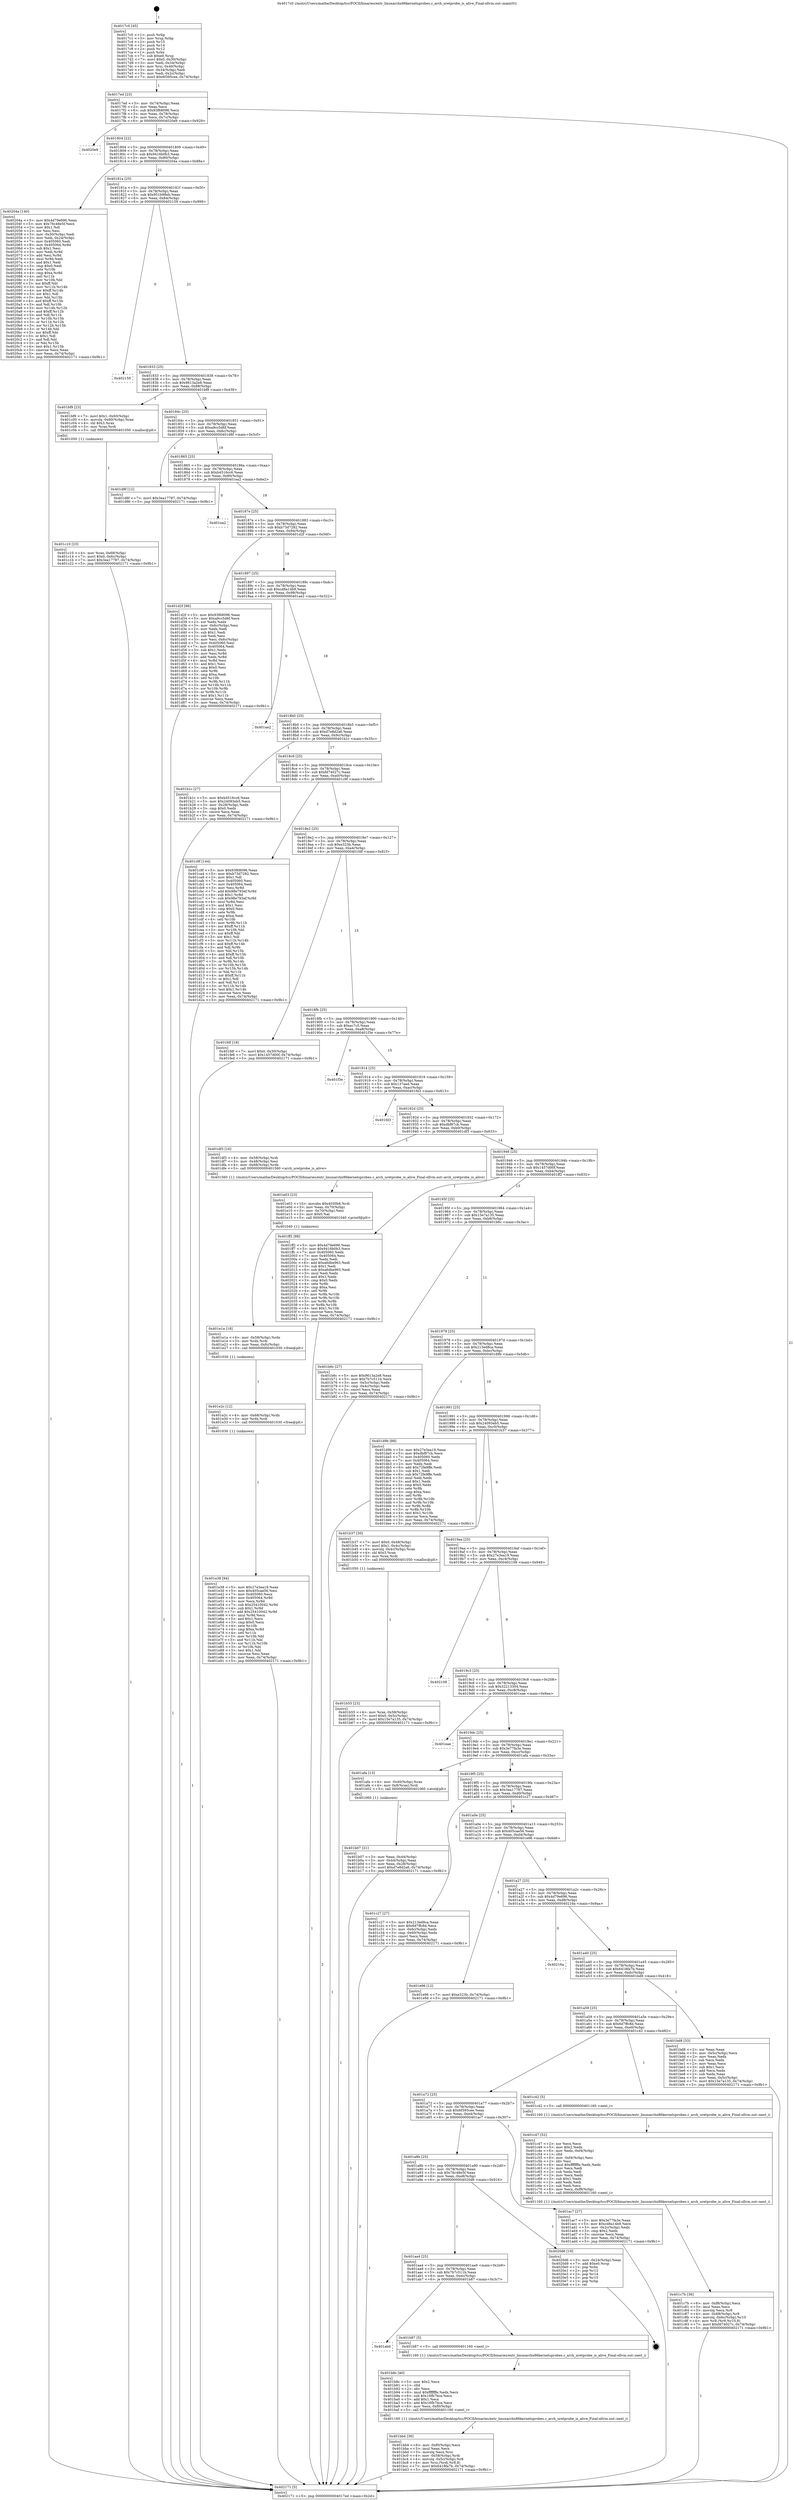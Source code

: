 digraph "0x4017c0" {
  label = "0x4017c0 (/mnt/c/Users/mathe/Desktop/tcc/POCII/binaries/extr_linuxarchx86kerneluprobes.c_arch_uretprobe_is_alive_Final-ollvm.out::main(0))"
  labelloc = "t"
  node[shape=record]

  Entry [label="",width=0.3,height=0.3,shape=circle,fillcolor=black,style=filled]
  "0x4017ed" [label="{
     0x4017ed [23]\l
     | [instrs]\l
     &nbsp;&nbsp;0x4017ed \<+3\>: mov -0x74(%rbp),%eax\l
     &nbsp;&nbsp;0x4017f0 \<+2\>: mov %eax,%ecx\l
     &nbsp;&nbsp;0x4017f2 \<+6\>: sub $0x93f68096,%ecx\l
     &nbsp;&nbsp;0x4017f8 \<+3\>: mov %eax,-0x78(%rbp)\l
     &nbsp;&nbsp;0x4017fb \<+3\>: mov %ecx,-0x7c(%rbp)\l
     &nbsp;&nbsp;0x4017fe \<+6\>: je 00000000004020e9 \<main+0x929\>\l
  }"]
  "0x4020e9" [label="{
     0x4020e9\l
  }", style=dashed]
  "0x401804" [label="{
     0x401804 [22]\l
     | [instrs]\l
     &nbsp;&nbsp;0x401804 \<+5\>: jmp 0000000000401809 \<main+0x49\>\l
     &nbsp;&nbsp;0x401809 \<+3\>: mov -0x78(%rbp),%eax\l
     &nbsp;&nbsp;0x40180c \<+5\>: sub $0x9416b0b3,%eax\l
     &nbsp;&nbsp;0x401811 \<+3\>: mov %eax,-0x80(%rbp)\l
     &nbsp;&nbsp;0x401814 \<+6\>: je 000000000040204a \<main+0x88a\>\l
  }"]
  Exit [label="",width=0.3,height=0.3,shape=circle,fillcolor=black,style=filled,peripheries=2]
  "0x40204a" [label="{
     0x40204a [140]\l
     | [instrs]\l
     &nbsp;&nbsp;0x40204a \<+5\>: mov $0x4d79e696,%eax\l
     &nbsp;&nbsp;0x40204f \<+5\>: mov $0x76c48e5f,%ecx\l
     &nbsp;&nbsp;0x402054 \<+2\>: mov $0x1,%dl\l
     &nbsp;&nbsp;0x402056 \<+2\>: xor %esi,%esi\l
     &nbsp;&nbsp;0x402058 \<+3\>: mov -0x30(%rbp),%edi\l
     &nbsp;&nbsp;0x40205b \<+3\>: mov %edi,-0x24(%rbp)\l
     &nbsp;&nbsp;0x40205e \<+7\>: mov 0x405060,%edi\l
     &nbsp;&nbsp;0x402065 \<+8\>: mov 0x405064,%r8d\l
     &nbsp;&nbsp;0x40206d \<+3\>: sub $0x1,%esi\l
     &nbsp;&nbsp;0x402070 \<+3\>: mov %edi,%r9d\l
     &nbsp;&nbsp;0x402073 \<+3\>: add %esi,%r9d\l
     &nbsp;&nbsp;0x402076 \<+4\>: imul %r9d,%edi\l
     &nbsp;&nbsp;0x40207a \<+3\>: and $0x1,%edi\l
     &nbsp;&nbsp;0x40207d \<+3\>: cmp $0x0,%edi\l
     &nbsp;&nbsp;0x402080 \<+4\>: sete %r10b\l
     &nbsp;&nbsp;0x402084 \<+4\>: cmp $0xa,%r8d\l
     &nbsp;&nbsp;0x402088 \<+4\>: setl %r11b\l
     &nbsp;&nbsp;0x40208c \<+3\>: mov %r10b,%bl\l
     &nbsp;&nbsp;0x40208f \<+3\>: xor $0xff,%bl\l
     &nbsp;&nbsp;0x402092 \<+3\>: mov %r11b,%r14b\l
     &nbsp;&nbsp;0x402095 \<+4\>: xor $0xff,%r14b\l
     &nbsp;&nbsp;0x402099 \<+3\>: xor $0x1,%dl\l
     &nbsp;&nbsp;0x40209c \<+3\>: mov %bl,%r15b\l
     &nbsp;&nbsp;0x40209f \<+4\>: and $0xff,%r15b\l
     &nbsp;&nbsp;0x4020a3 \<+3\>: and %dl,%r10b\l
     &nbsp;&nbsp;0x4020a6 \<+3\>: mov %r14b,%r12b\l
     &nbsp;&nbsp;0x4020a9 \<+4\>: and $0xff,%r12b\l
     &nbsp;&nbsp;0x4020ad \<+3\>: and %dl,%r11b\l
     &nbsp;&nbsp;0x4020b0 \<+3\>: or %r10b,%r15b\l
     &nbsp;&nbsp;0x4020b3 \<+3\>: or %r11b,%r12b\l
     &nbsp;&nbsp;0x4020b6 \<+3\>: xor %r12b,%r15b\l
     &nbsp;&nbsp;0x4020b9 \<+3\>: or %r14b,%bl\l
     &nbsp;&nbsp;0x4020bc \<+3\>: xor $0xff,%bl\l
     &nbsp;&nbsp;0x4020bf \<+3\>: or $0x1,%dl\l
     &nbsp;&nbsp;0x4020c2 \<+2\>: and %dl,%bl\l
     &nbsp;&nbsp;0x4020c4 \<+3\>: or %bl,%r15b\l
     &nbsp;&nbsp;0x4020c7 \<+4\>: test $0x1,%r15b\l
     &nbsp;&nbsp;0x4020cb \<+3\>: cmovne %ecx,%eax\l
     &nbsp;&nbsp;0x4020ce \<+3\>: mov %eax,-0x74(%rbp)\l
     &nbsp;&nbsp;0x4020d1 \<+5\>: jmp 0000000000402171 \<main+0x9b1\>\l
  }"]
  "0x40181a" [label="{
     0x40181a [25]\l
     | [instrs]\l
     &nbsp;&nbsp;0x40181a \<+5\>: jmp 000000000040181f \<main+0x5f\>\l
     &nbsp;&nbsp;0x40181f \<+3\>: mov -0x78(%rbp),%eax\l
     &nbsp;&nbsp;0x401822 \<+5\>: sub $0x951b98eb,%eax\l
     &nbsp;&nbsp;0x401827 \<+6\>: mov %eax,-0x84(%rbp)\l
     &nbsp;&nbsp;0x40182d \<+6\>: je 0000000000402159 \<main+0x999\>\l
  }"]
  "0x401e38" [label="{
     0x401e38 [94]\l
     | [instrs]\l
     &nbsp;&nbsp;0x401e38 \<+5\>: mov $0x27e3ea19,%eax\l
     &nbsp;&nbsp;0x401e3d \<+5\>: mov $0x405cae56,%esi\l
     &nbsp;&nbsp;0x401e42 \<+7\>: mov 0x405060,%ecx\l
     &nbsp;&nbsp;0x401e49 \<+8\>: mov 0x405064,%r8d\l
     &nbsp;&nbsp;0x401e51 \<+3\>: mov %ecx,%r9d\l
     &nbsp;&nbsp;0x401e54 \<+7\>: sub $0x25410042,%r9d\l
     &nbsp;&nbsp;0x401e5b \<+4\>: sub $0x1,%r9d\l
     &nbsp;&nbsp;0x401e5f \<+7\>: add $0x25410042,%r9d\l
     &nbsp;&nbsp;0x401e66 \<+4\>: imul %r9d,%ecx\l
     &nbsp;&nbsp;0x401e6a \<+3\>: and $0x1,%ecx\l
     &nbsp;&nbsp;0x401e6d \<+3\>: cmp $0x0,%ecx\l
     &nbsp;&nbsp;0x401e70 \<+4\>: sete %r10b\l
     &nbsp;&nbsp;0x401e74 \<+4\>: cmp $0xa,%r8d\l
     &nbsp;&nbsp;0x401e78 \<+4\>: setl %r11b\l
     &nbsp;&nbsp;0x401e7c \<+3\>: mov %r10b,%bl\l
     &nbsp;&nbsp;0x401e7f \<+3\>: and %r11b,%bl\l
     &nbsp;&nbsp;0x401e82 \<+3\>: xor %r11b,%r10b\l
     &nbsp;&nbsp;0x401e85 \<+3\>: or %r10b,%bl\l
     &nbsp;&nbsp;0x401e88 \<+3\>: test $0x1,%bl\l
     &nbsp;&nbsp;0x401e8b \<+3\>: cmovne %esi,%eax\l
     &nbsp;&nbsp;0x401e8e \<+3\>: mov %eax,-0x74(%rbp)\l
     &nbsp;&nbsp;0x401e91 \<+5\>: jmp 0000000000402171 \<main+0x9b1\>\l
  }"]
  "0x402159" [label="{
     0x402159\l
  }", style=dashed]
  "0x401833" [label="{
     0x401833 [25]\l
     | [instrs]\l
     &nbsp;&nbsp;0x401833 \<+5\>: jmp 0000000000401838 \<main+0x78\>\l
     &nbsp;&nbsp;0x401838 \<+3\>: mov -0x78(%rbp),%eax\l
     &nbsp;&nbsp;0x40183b \<+5\>: sub $0x9613a2e8,%eax\l
     &nbsp;&nbsp;0x401840 \<+6\>: mov %eax,-0x88(%rbp)\l
     &nbsp;&nbsp;0x401846 \<+6\>: je 0000000000401bf9 \<main+0x439\>\l
  }"]
  "0x401e2c" [label="{
     0x401e2c [12]\l
     | [instrs]\l
     &nbsp;&nbsp;0x401e2c \<+4\>: mov -0x68(%rbp),%rdx\l
     &nbsp;&nbsp;0x401e30 \<+3\>: mov %rdx,%rdi\l
     &nbsp;&nbsp;0x401e33 \<+5\>: call 0000000000401030 \<free@plt\>\l
     | [calls]\l
     &nbsp;&nbsp;0x401030 \{1\} (unknown)\l
  }"]
  "0x401bf9" [label="{
     0x401bf9 [23]\l
     | [instrs]\l
     &nbsp;&nbsp;0x401bf9 \<+7\>: movl $0x1,-0x60(%rbp)\l
     &nbsp;&nbsp;0x401c00 \<+4\>: movslq -0x60(%rbp),%rax\l
     &nbsp;&nbsp;0x401c04 \<+4\>: shl $0x3,%rax\l
     &nbsp;&nbsp;0x401c08 \<+3\>: mov %rax,%rdi\l
     &nbsp;&nbsp;0x401c0b \<+5\>: call 0000000000401050 \<malloc@plt\>\l
     | [calls]\l
     &nbsp;&nbsp;0x401050 \{1\} (unknown)\l
  }"]
  "0x40184c" [label="{
     0x40184c [25]\l
     | [instrs]\l
     &nbsp;&nbsp;0x40184c \<+5\>: jmp 0000000000401851 \<main+0x91\>\l
     &nbsp;&nbsp;0x401851 \<+3\>: mov -0x78(%rbp),%eax\l
     &nbsp;&nbsp;0x401854 \<+5\>: sub $0xa9cc5d6f,%eax\l
     &nbsp;&nbsp;0x401859 \<+6\>: mov %eax,-0x8c(%rbp)\l
     &nbsp;&nbsp;0x40185f \<+6\>: je 0000000000401d8f \<main+0x5cf\>\l
  }"]
  "0x401e1a" [label="{
     0x401e1a [18]\l
     | [instrs]\l
     &nbsp;&nbsp;0x401e1a \<+4\>: mov -0x58(%rbp),%rdx\l
     &nbsp;&nbsp;0x401e1e \<+3\>: mov %rdx,%rdi\l
     &nbsp;&nbsp;0x401e21 \<+6\>: mov %eax,-0xfc(%rbp)\l
     &nbsp;&nbsp;0x401e27 \<+5\>: call 0000000000401030 \<free@plt\>\l
     | [calls]\l
     &nbsp;&nbsp;0x401030 \{1\} (unknown)\l
  }"]
  "0x401d8f" [label="{
     0x401d8f [12]\l
     | [instrs]\l
     &nbsp;&nbsp;0x401d8f \<+7\>: movl $0x3ea17787,-0x74(%rbp)\l
     &nbsp;&nbsp;0x401d96 \<+5\>: jmp 0000000000402171 \<main+0x9b1\>\l
  }"]
  "0x401865" [label="{
     0x401865 [25]\l
     | [instrs]\l
     &nbsp;&nbsp;0x401865 \<+5\>: jmp 000000000040186a \<main+0xaa\>\l
     &nbsp;&nbsp;0x40186a \<+3\>: mov -0x78(%rbp),%eax\l
     &nbsp;&nbsp;0x40186d \<+5\>: sub $0xb4516cc6,%eax\l
     &nbsp;&nbsp;0x401872 \<+6\>: mov %eax,-0x90(%rbp)\l
     &nbsp;&nbsp;0x401878 \<+6\>: je 0000000000401ea2 \<main+0x6e2\>\l
  }"]
  "0x401e03" [label="{
     0x401e03 [23]\l
     | [instrs]\l
     &nbsp;&nbsp;0x401e03 \<+10\>: movabs $0x4030b6,%rdi\l
     &nbsp;&nbsp;0x401e0d \<+3\>: mov %eax,-0x70(%rbp)\l
     &nbsp;&nbsp;0x401e10 \<+3\>: mov -0x70(%rbp),%esi\l
     &nbsp;&nbsp;0x401e13 \<+2\>: mov $0x0,%al\l
     &nbsp;&nbsp;0x401e15 \<+5\>: call 0000000000401040 \<printf@plt\>\l
     | [calls]\l
     &nbsp;&nbsp;0x401040 \{1\} (unknown)\l
  }"]
  "0x401ea2" [label="{
     0x401ea2\l
  }", style=dashed]
  "0x40187e" [label="{
     0x40187e [25]\l
     | [instrs]\l
     &nbsp;&nbsp;0x40187e \<+5\>: jmp 0000000000401883 \<main+0xc3\>\l
     &nbsp;&nbsp;0x401883 \<+3\>: mov -0x78(%rbp),%eax\l
     &nbsp;&nbsp;0x401886 \<+5\>: sub $0xb73d7282,%eax\l
     &nbsp;&nbsp;0x40188b \<+6\>: mov %eax,-0x94(%rbp)\l
     &nbsp;&nbsp;0x401891 \<+6\>: je 0000000000401d2f \<main+0x56f\>\l
  }"]
  "0x401c7b" [label="{
     0x401c7b [36]\l
     | [instrs]\l
     &nbsp;&nbsp;0x401c7b \<+6\>: mov -0xf8(%rbp),%ecx\l
     &nbsp;&nbsp;0x401c81 \<+3\>: imul %eax,%ecx\l
     &nbsp;&nbsp;0x401c84 \<+3\>: movslq %ecx,%r8\l
     &nbsp;&nbsp;0x401c87 \<+4\>: mov -0x68(%rbp),%r9\l
     &nbsp;&nbsp;0x401c8b \<+4\>: movslq -0x6c(%rbp),%r10\l
     &nbsp;&nbsp;0x401c8f \<+4\>: mov %r8,(%r9,%r10,8)\l
     &nbsp;&nbsp;0x401c93 \<+7\>: movl $0xfd74027c,-0x74(%rbp)\l
     &nbsp;&nbsp;0x401c9a \<+5\>: jmp 0000000000402171 \<main+0x9b1\>\l
  }"]
  "0x401d2f" [label="{
     0x401d2f [96]\l
     | [instrs]\l
     &nbsp;&nbsp;0x401d2f \<+5\>: mov $0x93f68096,%eax\l
     &nbsp;&nbsp;0x401d34 \<+5\>: mov $0xa9cc5d6f,%ecx\l
     &nbsp;&nbsp;0x401d39 \<+2\>: xor %edx,%edx\l
     &nbsp;&nbsp;0x401d3b \<+3\>: mov -0x6c(%rbp),%esi\l
     &nbsp;&nbsp;0x401d3e \<+2\>: mov %edx,%edi\l
     &nbsp;&nbsp;0x401d40 \<+3\>: sub $0x1,%edi\l
     &nbsp;&nbsp;0x401d43 \<+2\>: sub %edi,%esi\l
     &nbsp;&nbsp;0x401d45 \<+3\>: mov %esi,-0x6c(%rbp)\l
     &nbsp;&nbsp;0x401d48 \<+7\>: mov 0x405060,%esi\l
     &nbsp;&nbsp;0x401d4f \<+7\>: mov 0x405064,%edi\l
     &nbsp;&nbsp;0x401d56 \<+3\>: sub $0x1,%edx\l
     &nbsp;&nbsp;0x401d59 \<+3\>: mov %esi,%r8d\l
     &nbsp;&nbsp;0x401d5c \<+3\>: add %edx,%r8d\l
     &nbsp;&nbsp;0x401d5f \<+4\>: imul %r8d,%esi\l
     &nbsp;&nbsp;0x401d63 \<+3\>: and $0x1,%esi\l
     &nbsp;&nbsp;0x401d66 \<+3\>: cmp $0x0,%esi\l
     &nbsp;&nbsp;0x401d69 \<+4\>: sete %r9b\l
     &nbsp;&nbsp;0x401d6d \<+3\>: cmp $0xa,%edi\l
     &nbsp;&nbsp;0x401d70 \<+4\>: setl %r10b\l
     &nbsp;&nbsp;0x401d74 \<+3\>: mov %r9b,%r11b\l
     &nbsp;&nbsp;0x401d77 \<+3\>: and %r10b,%r11b\l
     &nbsp;&nbsp;0x401d7a \<+3\>: xor %r10b,%r9b\l
     &nbsp;&nbsp;0x401d7d \<+3\>: or %r9b,%r11b\l
     &nbsp;&nbsp;0x401d80 \<+4\>: test $0x1,%r11b\l
     &nbsp;&nbsp;0x401d84 \<+3\>: cmovne %ecx,%eax\l
     &nbsp;&nbsp;0x401d87 \<+3\>: mov %eax,-0x74(%rbp)\l
     &nbsp;&nbsp;0x401d8a \<+5\>: jmp 0000000000402171 \<main+0x9b1\>\l
  }"]
  "0x401897" [label="{
     0x401897 [25]\l
     | [instrs]\l
     &nbsp;&nbsp;0x401897 \<+5\>: jmp 000000000040189c \<main+0xdc\>\l
     &nbsp;&nbsp;0x40189c \<+3\>: mov -0x78(%rbp),%eax\l
     &nbsp;&nbsp;0x40189f \<+5\>: sub $0xcd8a14b9,%eax\l
     &nbsp;&nbsp;0x4018a4 \<+6\>: mov %eax,-0x98(%rbp)\l
     &nbsp;&nbsp;0x4018aa \<+6\>: je 0000000000401ae2 \<main+0x322\>\l
  }"]
  "0x401c47" [label="{
     0x401c47 [52]\l
     | [instrs]\l
     &nbsp;&nbsp;0x401c47 \<+2\>: xor %ecx,%ecx\l
     &nbsp;&nbsp;0x401c49 \<+5\>: mov $0x2,%edx\l
     &nbsp;&nbsp;0x401c4e \<+6\>: mov %edx,-0xf4(%rbp)\l
     &nbsp;&nbsp;0x401c54 \<+1\>: cltd\l
     &nbsp;&nbsp;0x401c55 \<+6\>: mov -0xf4(%rbp),%esi\l
     &nbsp;&nbsp;0x401c5b \<+2\>: idiv %esi\l
     &nbsp;&nbsp;0x401c5d \<+6\>: imul $0xfffffffe,%edx,%edx\l
     &nbsp;&nbsp;0x401c63 \<+2\>: mov %ecx,%edi\l
     &nbsp;&nbsp;0x401c65 \<+2\>: sub %edx,%edi\l
     &nbsp;&nbsp;0x401c67 \<+2\>: mov %ecx,%edx\l
     &nbsp;&nbsp;0x401c69 \<+3\>: sub $0x1,%edx\l
     &nbsp;&nbsp;0x401c6c \<+2\>: add %edx,%edi\l
     &nbsp;&nbsp;0x401c6e \<+2\>: sub %edi,%ecx\l
     &nbsp;&nbsp;0x401c70 \<+6\>: mov %ecx,-0xf8(%rbp)\l
     &nbsp;&nbsp;0x401c76 \<+5\>: call 0000000000401160 \<next_i\>\l
     | [calls]\l
     &nbsp;&nbsp;0x401160 \{1\} (/mnt/c/Users/mathe/Desktop/tcc/POCII/binaries/extr_linuxarchx86kerneluprobes.c_arch_uretprobe_is_alive_Final-ollvm.out::next_i)\l
  }"]
  "0x401ae2" [label="{
     0x401ae2\l
  }", style=dashed]
  "0x4018b0" [label="{
     0x4018b0 [25]\l
     | [instrs]\l
     &nbsp;&nbsp;0x4018b0 \<+5\>: jmp 00000000004018b5 \<main+0xf5\>\l
     &nbsp;&nbsp;0x4018b5 \<+3\>: mov -0x78(%rbp),%eax\l
     &nbsp;&nbsp;0x4018b8 \<+5\>: sub $0xd7e8d2a6,%eax\l
     &nbsp;&nbsp;0x4018bd \<+6\>: mov %eax,-0x9c(%rbp)\l
     &nbsp;&nbsp;0x4018c3 \<+6\>: je 0000000000401b1c \<main+0x35c\>\l
  }"]
  "0x401c10" [label="{
     0x401c10 [23]\l
     | [instrs]\l
     &nbsp;&nbsp;0x401c10 \<+4\>: mov %rax,-0x68(%rbp)\l
     &nbsp;&nbsp;0x401c14 \<+7\>: movl $0x0,-0x6c(%rbp)\l
     &nbsp;&nbsp;0x401c1b \<+7\>: movl $0x3ea17787,-0x74(%rbp)\l
     &nbsp;&nbsp;0x401c22 \<+5\>: jmp 0000000000402171 \<main+0x9b1\>\l
  }"]
  "0x401b1c" [label="{
     0x401b1c [27]\l
     | [instrs]\l
     &nbsp;&nbsp;0x401b1c \<+5\>: mov $0xb4516cc6,%eax\l
     &nbsp;&nbsp;0x401b21 \<+5\>: mov $0x24093eb5,%ecx\l
     &nbsp;&nbsp;0x401b26 \<+3\>: mov -0x28(%rbp),%edx\l
     &nbsp;&nbsp;0x401b29 \<+3\>: cmp $0x0,%edx\l
     &nbsp;&nbsp;0x401b2c \<+3\>: cmove %ecx,%eax\l
     &nbsp;&nbsp;0x401b2f \<+3\>: mov %eax,-0x74(%rbp)\l
     &nbsp;&nbsp;0x401b32 \<+5\>: jmp 0000000000402171 \<main+0x9b1\>\l
  }"]
  "0x4018c9" [label="{
     0x4018c9 [25]\l
     | [instrs]\l
     &nbsp;&nbsp;0x4018c9 \<+5\>: jmp 00000000004018ce \<main+0x10e\>\l
     &nbsp;&nbsp;0x4018ce \<+3\>: mov -0x78(%rbp),%eax\l
     &nbsp;&nbsp;0x4018d1 \<+5\>: sub $0xfd74027c,%eax\l
     &nbsp;&nbsp;0x4018d6 \<+6\>: mov %eax,-0xa0(%rbp)\l
     &nbsp;&nbsp;0x4018dc \<+6\>: je 0000000000401c9f \<main+0x4df\>\l
  }"]
  "0x401bb4" [label="{
     0x401bb4 [36]\l
     | [instrs]\l
     &nbsp;&nbsp;0x401bb4 \<+6\>: mov -0xf0(%rbp),%ecx\l
     &nbsp;&nbsp;0x401bba \<+3\>: imul %eax,%ecx\l
     &nbsp;&nbsp;0x401bbd \<+3\>: movslq %ecx,%rsi\l
     &nbsp;&nbsp;0x401bc0 \<+4\>: mov -0x58(%rbp),%rdi\l
     &nbsp;&nbsp;0x401bc4 \<+4\>: movslq -0x5c(%rbp),%r8\l
     &nbsp;&nbsp;0x401bc8 \<+4\>: mov %rsi,(%rdi,%r8,8)\l
     &nbsp;&nbsp;0x401bcc \<+7\>: movl $0x6418fa7b,-0x74(%rbp)\l
     &nbsp;&nbsp;0x401bd3 \<+5\>: jmp 0000000000402171 \<main+0x9b1\>\l
  }"]
  "0x401c9f" [label="{
     0x401c9f [144]\l
     | [instrs]\l
     &nbsp;&nbsp;0x401c9f \<+5\>: mov $0x93f68096,%eax\l
     &nbsp;&nbsp;0x401ca4 \<+5\>: mov $0xb73d7282,%ecx\l
     &nbsp;&nbsp;0x401ca9 \<+2\>: mov $0x1,%dl\l
     &nbsp;&nbsp;0x401cab \<+7\>: mov 0x405060,%esi\l
     &nbsp;&nbsp;0x401cb2 \<+7\>: mov 0x405064,%edi\l
     &nbsp;&nbsp;0x401cb9 \<+3\>: mov %esi,%r8d\l
     &nbsp;&nbsp;0x401cbc \<+7\>: add $0x98e793ef,%r8d\l
     &nbsp;&nbsp;0x401cc3 \<+4\>: sub $0x1,%r8d\l
     &nbsp;&nbsp;0x401cc7 \<+7\>: sub $0x98e793ef,%r8d\l
     &nbsp;&nbsp;0x401cce \<+4\>: imul %r8d,%esi\l
     &nbsp;&nbsp;0x401cd2 \<+3\>: and $0x1,%esi\l
     &nbsp;&nbsp;0x401cd5 \<+3\>: cmp $0x0,%esi\l
     &nbsp;&nbsp;0x401cd8 \<+4\>: sete %r9b\l
     &nbsp;&nbsp;0x401cdc \<+3\>: cmp $0xa,%edi\l
     &nbsp;&nbsp;0x401cdf \<+4\>: setl %r10b\l
     &nbsp;&nbsp;0x401ce3 \<+3\>: mov %r9b,%r11b\l
     &nbsp;&nbsp;0x401ce6 \<+4\>: xor $0xff,%r11b\l
     &nbsp;&nbsp;0x401cea \<+3\>: mov %r10b,%bl\l
     &nbsp;&nbsp;0x401ced \<+3\>: xor $0xff,%bl\l
     &nbsp;&nbsp;0x401cf0 \<+3\>: xor $0x1,%dl\l
     &nbsp;&nbsp;0x401cf3 \<+3\>: mov %r11b,%r14b\l
     &nbsp;&nbsp;0x401cf6 \<+4\>: and $0xff,%r14b\l
     &nbsp;&nbsp;0x401cfa \<+3\>: and %dl,%r9b\l
     &nbsp;&nbsp;0x401cfd \<+3\>: mov %bl,%r15b\l
     &nbsp;&nbsp;0x401d00 \<+4\>: and $0xff,%r15b\l
     &nbsp;&nbsp;0x401d04 \<+3\>: and %dl,%r10b\l
     &nbsp;&nbsp;0x401d07 \<+3\>: or %r9b,%r14b\l
     &nbsp;&nbsp;0x401d0a \<+3\>: or %r10b,%r15b\l
     &nbsp;&nbsp;0x401d0d \<+3\>: xor %r15b,%r14b\l
     &nbsp;&nbsp;0x401d10 \<+3\>: or %bl,%r11b\l
     &nbsp;&nbsp;0x401d13 \<+4\>: xor $0xff,%r11b\l
     &nbsp;&nbsp;0x401d17 \<+3\>: or $0x1,%dl\l
     &nbsp;&nbsp;0x401d1a \<+3\>: and %dl,%r11b\l
     &nbsp;&nbsp;0x401d1d \<+3\>: or %r11b,%r14b\l
     &nbsp;&nbsp;0x401d20 \<+4\>: test $0x1,%r14b\l
     &nbsp;&nbsp;0x401d24 \<+3\>: cmovne %ecx,%eax\l
     &nbsp;&nbsp;0x401d27 \<+3\>: mov %eax,-0x74(%rbp)\l
     &nbsp;&nbsp;0x401d2a \<+5\>: jmp 0000000000402171 \<main+0x9b1\>\l
  }"]
  "0x4018e2" [label="{
     0x4018e2 [25]\l
     | [instrs]\l
     &nbsp;&nbsp;0x4018e2 \<+5\>: jmp 00000000004018e7 \<main+0x127\>\l
     &nbsp;&nbsp;0x4018e7 \<+3\>: mov -0x78(%rbp),%eax\l
     &nbsp;&nbsp;0x4018ea \<+5\>: sub $0xe323b,%eax\l
     &nbsp;&nbsp;0x4018ef \<+6\>: mov %eax,-0xa4(%rbp)\l
     &nbsp;&nbsp;0x4018f5 \<+6\>: je 0000000000401fdf \<main+0x81f\>\l
  }"]
  "0x401b8c" [label="{
     0x401b8c [40]\l
     | [instrs]\l
     &nbsp;&nbsp;0x401b8c \<+5\>: mov $0x2,%ecx\l
     &nbsp;&nbsp;0x401b91 \<+1\>: cltd\l
     &nbsp;&nbsp;0x401b92 \<+2\>: idiv %ecx\l
     &nbsp;&nbsp;0x401b94 \<+6\>: imul $0xfffffffe,%edx,%ecx\l
     &nbsp;&nbsp;0x401b9a \<+6\>: sub $0x16fb7bca,%ecx\l
     &nbsp;&nbsp;0x401ba0 \<+3\>: add $0x1,%ecx\l
     &nbsp;&nbsp;0x401ba3 \<+6\>: add $0x16fb7bca,%ecx\l
     &nbsp;&nbsp;0x401ba9 \<+6\>: mov %ecx,-0xf0(%rbp)\l
     &nbsp;&nbsp;0x401baf \<+5\>: call 0000000000401160 \<next_i\>\l
     | [calls]\l
     &nbsp;&nbsp;0x401160 \{1\} (/mnt/c/Users/mathe/Desktop/tcc/POCII/binaries/extr_linuxarchx86kerneluprobes.c_arch_uretprobe_is_alive_Final-ollvm.out::next_i)\l
  }"]
  "0x401fdf" [label="{
     0x401fdf [19]\l
     | [instrs]\l
     &nbsp;&nbsp;0x401fdf \<+7\>: movl $0x0,-0x30(%rbp)\l
     &nbsp;&nbsp;0x401fe6 \<+7\>: movl $0x1457d00f,-0x74(%rbp)\l
     &nbsp;&nbsp;0x401fed \<+5\>: jmp 0000000000402171 \<main+0x9b1\>\l
  }"]
  "0x4018fb" [label="{
     0x4018fb [25]\l
     | [instrs]\l
     &nbsp;&nbsp;0x4018fb \<+5\>: jmp 0000000000401900 \<main+0x140\>\l
     &nbsp;&nbsp;0x401900 \<+3\>: mov -0x78(%rbp),%eax\l
     &nbsp;&nbsp;0x401903 \<+5\>: sub $0xec7c5,%eax\l
     &nbsp;&nbsp;0x401908 \<+6\>: mov %eax,-0xa8(%rbp)\l
     &nbsp;&nbsp;0x40190e \<+6\>: je 0000000000401f3e \<main+0x77e\>\l
  }"]
  "0x401abd" [label="{
     0x401abd\l
  }", style=dashed]
  "0x401f3e" [label="{
     0x401f3e\l
  }", style=dashed]
  "0x401914" [label="{
     0x401914 [25]\l
     | [instrs]\l
     &nbsp;&nbsp;0x401914 \<+5\>: jmp 0000000000401919 \<main+0x159\>\l
     &nbsp;&nbsp;0x401919 \<+3\>: mov -0x78(%rbp),%eax\l
     &nbsp;&nbsp;0x40191c \<+5\>: sub $0x137eed,%eax\l
     &nbsp;&nbsp;0x401921 \<+6\>: mov %eax,-0xac(%rbp)\l
     &nbsp;&nbsp;0x401927 \<+6\>: je 0000000000401fd3 \<main+0x813\>\l
  }"]
  "0x401b87" [label="{
     0x401b87 [5]\l
     | [instrs]\l
     &nbsp;&nbsp;0x401b87 \<+5\>: call 0000000000401160 \<next_i\>\l
     | [calls]\l
     &nbsp;&nbsp;0x401160 \{1\} (/mnt/c/Users/mathe/Desktop/tcc/POCII/binaries/extr_linuxarchx86kerneluprobes.c_arch_uretprobe_is_alive_Final-ollvm.out::next_i)\l
  }"]
  "0x401fd3" [label="{
     0x401fd3\l
  }", style=dashed]
  "0x40192d" [label="{
     0x40192d [25]\l
     | [instrs]\l
     &nbsp;&nbsp;0x40192d \<+5\>: jmp 0000000000401932 \<main+0x172\>\l
     &nbsp;&nbsp;0x401932 \<+3\>: mov -0x78(%rbp),%eax\l
     &nbsp;&nbsp;0x401935 \<+5\>: sub $0xdbf87cb,%eax\l
     &nbsp;&nbsp;0x40193a \<+6\>: mov %eax,-0xb0(%rbp)\l
     &nbsp;&nbsp;0x401940 \<+6\>: je 0000000000401df3 \<main+0x633\>\l
  }"]
  "0x401aa4" [label="{
     0x401aa4 [25]\l
     | [instrs]\l
     &nbsp;&nbsp;0x401aa4 \<+5\>: jmp 0000000000401aa9 \<main+0x2e9\>\l
     &nbsp;&nbsp;0x401aa9 \<+3\>: mov -0x78(%rbp),%eax\l
     &nbsp;&nbsp;0x401aac \<+5\>: sub $0x7b7c511b,%eax\l
     &nbsp;&nbsp;0x401ab1 \<+6\>: mov %eax,-0xec(%rbp)\l
     &nbsp;&nbsp;0x401ab7 \<+6\>: je 0000000000401b87 \<main+0x3c7\>\l
  }"]
  "0x401df3" [label="{
     0x401df3 [16]\l
     | [instrs]\l
     &nbsp;&nbsp;0x401df3 \<+4\>: mov -0x58(%rbp),%rdi\l
     &nbsp;&nbsp;0x401df7 \<+3\>: mov -0x48(%rbp),%esi\l
     &nbsp;&nbsp;0x401dfa \<+4\>: mov -0x68(%rbp),%rdx\l
     &nbsp;&nbsp;0x401dfe \<+5\>: call 0000000000401560 \<arch_uretprobe_is_alive\>\l
     | [calls]\l
     &nbsp;&nbsp;0x401560 \{1\} (/mnt/c/Users/mathe/Desktop/tcc/POCII/binaries/extr_linuxarchx86kerneluprobes.c_arch_uretprobe_is_alive_Final-ollvm.out::arch_uretprobe_is_alive)\l
  }"]
  "0x401946" [label="{
     0x401946 [25]\l
     | [instrs]\l
     &nbsp;&nbsp;0x401946 \<+5\>: jmp 000000000040194b \<main+0x18b\>\l
     &nbsp;&nbsp;0x40194b \<+3\>: mov -0x78(%rbp),%eax\l
     &nbsp;&nbsp;0x40194e \<+5\>: sub $0x1457d00f,%eax\l
     &nbsp;&nbsp;0x401953 \<+6\>: mov %eax,-0xb4(%rbp)\l
     &nbsp;&nbsp;0x401959 \<+6\>: je 0000000000401ff2 \<main+0x832\>\l
  }"]
  "0x4020d6" [label="{
     0x4020d6 [19]\l
     | [instrs]\l
     &nbsp;&nbsp;0x4020d6 \<+3\>: mov -0x24(%rbp),%eax\l
     &nbsp;&nbsp;0x4020d9 \<+7\>: add $0xe0,%rsp\l
     &nbsp;&nbsp;0x4020e0 \<+1\>: pop %rbx\l
     &nbsp;&nbsp;0x4020e1 \<+2\>: pop %r12\l
     &nbsp;&nbsp;0x4020e3 \<+2\>: pop %r14\l
     &nbsp;&nbsp;0x4020e5 \<+2\>: pop %r15\l
     &nbsp;&nbsp;0x4020e7 \<+1\>: pop %rbp\l
     &nbsp;&nbsp;0x4020e8 \<+1\>: ret\l
  }"]
  "0x401ff2" [label="{
     0x401ff2 [88]\l
     | [instrs]\l
     &nbsp;&nbsp;0x401ff2 \<+5\>: mov $0x4d79e696,%eax\l
     &nbsp;&nbsp;0x401ff7 \<+5\>: mov $0x9416b0b3,%ecx\l
     &nbsp;&nbsp;0x401ffc \<+7\>: mov 0x405060,%edx\l
     &nbsp;&nbsp;0x402003 \<+7\>: mov 0x405064,%esi\l
     &nbsp;&nbsp;0x40200a \<+2\>: mov %edx,%edi\l
     &nbsp;&nbsp;0x40200c \<+6\>: add $0xa6dbe963,%edi\l
     &nbsp;&nbsp;0x402012 \<+3\>: sub $0x1,%edi\l
     &nbsp;&nbsp;0x402015 \<+6\>: sub $0xa6dbe963,%edi\l
     &nbsp;&nbsp;0x40201b \<+3\>: imul %edi,%edx\l
     &nbsp;&nbsp;0x40201e \<+3\>: and $0x1,%edx\l
     &nbsp;&nbsp;0x402021 \<+3\>: cmp $0x0,%edx\l
     &nbsp;&nbsp;0x402024 \<+4\>: sete %r8b\l
     &nbsp;&nbsp;0x402028 \<+3\>: cmp $0xa,%esi\l
     &nbsp;&nbsp;0x40202b \<+4\>: setl %r9b\l
     &nbsp;&nbsp;0x40202f \<+3\>: mov %r8b,%r10b\l
     &nbsp;&nbsp;0x402032 \<+3\>: and %r9b,%r10b\l
     &nbsp;&nbsp;0x402035 \<+3\>: xor %r9b,%r8b\l
     &nbsp;&nbsp;0x402038 \<+3\>: or %r8b,%r10b\l
     &nbsp;&nbsp;0x40203b \<+4\>: test $0x1,%r10b\l
     &nbsp;&nbsp;0x40203f \<+3\>: cmovne %ecx,%eax\l
     &nbsp;&nbsp;0x402042 \<+3\>: mov %eax,-0x74(%rbp)\l
     &nbsp;&nbsp;0x402045 \<+5\>: jmp 0000000000402171 \<main+0x9b1\>\l
  }"]
  "0x40195f" [label="{
     0x40195f [25]\l
     | [instrs]\l
     &nbsp;&nbsp;0x40195f \<+5\>: jmp 0000000000401964 \<main+0x1a4\>\l
     &nbsp;&nbsp;0x401964 \<+3\>: mov -0x78(%rbp),%eax\l
     &nbsp;&nbsp;0x401967 \<+5\>: sub $0x15e7a135,%eax\l
     &nbsp;&nbsp;0x40196c \<+6\>: mov %eax,-0xb8(%rbp)\l
     &nbsp;&nbsp;0x401972 \<+6\>: je 0000000000401b6c \<main+0x3ac\>\l
  }"]
  "0x401b55" [label="{
     0x401b55 [23]\l
     | [instrs]\l
     &nbsp;&nbsp;0x401b55 \<+4\>: mov %rax,-0x58(%rbp)\l
     &nbsp;&nbsp;0x401b59 \<+7\>: movl $0x0,-0x5c(%rbp)\l
     &nbsp;&nbsp;0x401b60 \<+7\>: movl $0x15e7a135,-0x74(%rbp)\l
     &nbsp;&nbsp;0x401b67 \<+5\>: jmp 0000000000402171 \<main+0x9b1\>\l
  }"]
  "0x401b6c" [label="{
     0x401b6c [27]\l
     | [instrs]\l
     &nbsp;&nbsp;0x401b6c \<+5\>: mov $0x9613a2e8,%eax\l
     &nbsp;&nbsp;0x401b71 \<+5\>: mov $0x7b7c511b,%ecx\l
     &nbsp;&nbsp;0x401b76 \<+3\>: mov -0x5c(%rbp),%edx\l
     &nbsp;&nbsp;0x401b79 \<+3\>: cmp -0x4c(%rbp),%edx\l
     &nbsp;&nbsp;0x401b7c \<+3\>: cmovl %ecx,%eax\l
     &nbsp;&nbsp;0x401b7f \<+3\>: mov %eax,-0x74(%rbp)\l
     &nbsp;&nbsp;0x401b82 \<+5\>: jmp 0000000000402171 \<main+0x9b1\>\l
  }"]
  "0x401978" [label="{
     0x401978 [25]\l
     | [instrs]\l
     &nbsp;&nbsp;0x401978 \<+5\>: jmp 000000000040197d \<main+0x1bd\>\l
     &nbsp;&nbsp;0x40197d \<+3\>: mov -0x78(%rbp),%eax\l
     &nbsp;&nbsp;0x401980 \<+5\>: sub $0x213ed8ca,%eax\l
     &nbsp;&nbsp;0x401985 \<+6\>: mov %eax,-0xbc(%rbp)\l
     &nbsp;&nbsp;0x40198b \<+6\>: je 0000000000401d9b \<main+0x5db\>\l
  }"]
  "0x401b07" [label="{
     0x401b07 [21]\l
     | [instrs]\l
     &nbsp;&nbsp;0x401b07 \<+3\>: mov %eax,-0x44(%rbp)\l
     &nbsp;&nbsp;0x401b0a \<+3\>: mov -0x44(%rbp),%eax\l
     &nbsp;&nbsp;0x401b0d \<+3\>: mov %eax,-0x28(%rbp)\l
     &nbsp;&nbsp;0x401b10 \<+7\>: movl $0xd7e8d2a6,-0x74(%rbp)\l
     &nbsp;&nbsp;0x401b17 \<+5\>: jmp 0000000000402171 \<main+0x9b1\>\l
  }"]
  "0x401d9b" [label="{
     0x401d9b [88]\l
     | [instrs]\l
     &nbsp;&nbsp;0x401d9b \<+5\>: mov $0x27e3ea19,%eax\l
     &nbsp;&nbsp;0x401da0 \<+5\>: mov $0xdbf87cb,%ecx\l
     &nbsp;&nbsp;0x401da5 \<+7\>: mov 0x405060,%edx\l
     &nbsp;&nbsp;0x401dac \<+7\>: mov 0x405064,%esi\l
     &nbsp;&nbsp;0x401db3 \<+2\>: mov %edx,%edi\l
     &nbsp;&nbsp;0x401db5 \<+6\>: add $0x72fe9ffe,%edi\l
     &nbsp;&nbsp;0x401dbb \<+3\>: sub $0x1,%edi\l
     &nbsp;&nbsp;0x401dbe \<+6\>: sub $0x72fe9ffe,%edi\l
     &nbsp;&nbsp;0x401dc4 \<+3\>: imul %edi,%edx\l
     &nbsp;&nbsp;0x401dc7 \<+3\>: and $0x1,%edx\l
     &nbsp;&nbsp;0x401dca \<+3\>: cmp $0x0,%edx\l
     &nbsp;&nbsp;0x401dcd \<+4\>: sete %r8b\l
     &nbsp;&nbsp;0x401dd1 \<+3\>: cmp $0xa,%esi\l
     &nbsp;&nbsp;0x401dd4 \<+4\>: setl %r9b\l
     &nbsp;&nbsp;0x401dd8 \<+3\>: mov %r8b,%r10b\l
     &nbsp;&nbsp;0x401ddb \<+3\>: and %r9b,%r10b\l
     &nbsp;&nbsp;0x401dde \<+3\>: xor %r9b,%r8b\l
     &nbsp;&nbsp;0x401de1 \<+3\>: or %r8b,%r10b\l
     &nbsp;&nbsp;0x401de4 \<+4\>: test $0x1,%r10b\l
     &nbsp;&nbsp;0x401de8 \<+3\>: cmovne %ecx,%eax\l
     &nbsp;&nbsp;0x401deb \<+3\>: mov %eax,-0x74(%rbp)\l
     &nbsp;&nbsp;0x401dee \<+5\>: jmp 0000000000402171 \<main+0x9b1\>\l
  }"]
  "0x401991" [label="{
     0x401991 [25]\l
     | [instrs]\l
     &nbsp;&nbsp;0x401991 \<+5\>: jmp 0000000000401996 \<main+0x1d6\>\l
     &nbsp;&nbsp;0x401996 \<+3\>: mov -0x78(%rbp),%eax\l
     &nbsp;&nbsp;0x401999 \<+5\>: sub $0x24093eb5,%eax\l
     &nbsp;&nbsp;0x40199e \<+6\>: mov %eax,-0xc0(%rbp)\l
     &nbsp;&nbsp;0x4019a4 \<+6\>: je 0000000000401b37 \<main+0x377\>\l
  }"]
  "0x4017c0" [label="{
     0x4017c0 [45]\l
     | [instrs]\l
     &nbsp;&nbsp;0x4017c0 \<+1\>: push %rbp\l
     &nbsp;&nbsp;0x4017c1 \<+3\>: mov %rsp,%rbp\l
     &nbsp;&nbsp;0x4017c4 \<+2\>: push %r15\l
     &nbsp;&nbsp;0x4017c6 \<+2\>: push %r14\l
     &nbsp;&nbsp;0x4017c8 \<+2\>: push %r12\l
     &nbsp;&nbsp;0x4017ca \<+1\>: push %rbx\l
     &nbsp;&nbsp;0x4017cb \<+7\>: sub $0xe0,%rsp\l
     &nbsp;&nbsp;0x4017d2 \<+7\>: movl $0x0,-0x30(%rbp)\l
     &nbsp;&nbsp;0x4017d9 \<+3\>: mov %edi,-0x34(%rbp)\l
     &nbsp;&nbsp;0x4017dc \<+4\>: mov %rsi,-0x40(%rbp)\l
     &nbsp;&nbsp;0x4017e0 \<+3\>: mov -0x34(%rbp),%edi\l
     &nbsp;&nbsp;0x4017e3 \<+3\>: mov %edi,-0x2c(%rbp)\l
     &nbsp;&nbsp;0x4017e6 \<+7\>: movl $0x6f395cee,-0x74(%rbp)\l
  }"]
  "0x401b37" [label="{
     0x401b37 [30]\l
     | [instrs]\l
     &nbsp;&nbsp;0x401b37 \<+7\>: movl $0x0,-0x48(%rbp)\l
     &nbsp;&nbsp;0x401b3e \<+7\>: movl $0x1,-0x4c(%rbp)\l
     &nbsp;&nbsp;0x401b45 \<+4\>: movslq -0x4c(%rbp),%rax\l
     &nbsp;&nbsp;0x401b49 \<+4\>: shl $0x3,%rax\l
     &nbsp;&nbsp;0x401b4d \<+3\>: mov %rax,%rdi\l
     &nbsp;&nbsp;0x401b50 \<+5\>: call 0000000000401050 \<malloc@plt\>\l
     | [calls]\l
     &nbsp;&nbsp;0x401050 \{1\} (unknown)\l
  }"]
  "0x4019aa" [label="{
     0x4019aa [25]\l
     | [instrs]\l
     &nbsp;&nbsp;0x4019aa \<+5\>: jmp 00000000004019af \<main+0x1ef\>\l
     &nbsp;&nbsp;0x4019af \<+3\>: mov -0x78(%rbp),%eax\l
     &nbsp;&nbsp;0x4019b2 \<+5\>: sub $0x27e3ea19,%eax\l
     &nbsp;&nbsp;0x4019b7 \<+6\>: mov %eax,-0xc4(%rbp)\l
     &nbsp;&nbsp;0x4019bd \<+6\>: je 0000000000402108 \<main+0x948\>\l
  }"]
  "0x402171" [label="{
     0x402171 [5]\l
     | [instrs]\l
     &nbsp;&nbsp;0x402171 \<+5\>: jmp 00000000004017ed \<main+0x2d\>\l
  }"]
  "0x402108" [label="{
     0x402108\l
  }", style=dashed]
  "0x4019c3" [label="{
     0x4019c3 [25]\l
     | [instrs]\l
     &nbsp;&nbsp;0x4019c3 \<+5\>: jmp 00000000004019c8 \<main+0x208\>\l
     &nbsp;&nbsp;0x4019c8 \<+3\>: mov -0x78(%rbp),%eax\l
     &nbsp;&nbsp;0x4019cb \<+5\>: sub $0x32213304,%eax\l
     &nbsp;&nbsp;0x4019d0 \<+6\>: mov %eax,-0xc8(%rbp)\l
     &nbsp;&nbsp;0x4019d6 \<+6\>: je 0000000000401eae \<main+0x6ee\>\l
  }"]
  "0x401a8b" [label="{
     0x401a8b [25]\l
     | [instrs]\l
     &nbsp;&nbsp;0x401a8b \<+5\>: jmp 0000000000401a90 \<main+0x2d0\>\l
     &nbsp;&nbsp;0x401a90 \<+3\>: mov -0x78(%rbp),%eax\l
     &nbsp;&nbsp;0x401a93 \<+5\>: sub $0x76c48e5f,%eax\l
     &nbsp;&nbsp;0x401a98 \<+6\>: mov %eax,-0xe8(%rbp)\l
     &nbsp;&nbsp;0x401a9e \<+6\>: je 00000000004020d6 \<main+0x916\>\l
  }"]
  "0x401eae" [label="{
     0x401eae\l
  }", style=dashed]
  "0x4019dc" [label="{
     0x4019dc [25]\l
     | [instrs]\l
     &nbsp;&nbsp;0x4019dc \<+5\>: jmp 00000000004019e1 \<main+0x221\>\l
     &nbsp;&nbsp;0x4019e1 \<+3\>: mov -0x78(%rbp),%eax\l
     &nbsp;&nbsp;0x4019e4 \<+5\>: sub $0x3e77fa3e,%eax\l
     &nbsp;&nbsp;0x4019e9 \<+6\>: mov %eax,-0xcc(%rbp)\l
     &nbsp;&nbsp;0x4019ef \<+6\>: je 0000000000401afa \<main+0x33a\>\l
  }"]
  "0x401ac7" [label="{
     0x401ac7 [27]\l
     | [instrs]\l
     &nbsp;&nbsp;0x401ac7 \<+5\>: mov $0x3e77fa3e,%eax\l
     &nbsp;&nbsp;0x401acc \<+5\>: mov $0xcd8a14b9,%ecx\l
     &nbsp;&nbsp;0x401ad1 \<+3\>: mov -0x2c(%rbp),%edx\l
     &nbsp;&nbsp;0x401ad4 \<+3\>: cmp $0x2,%edx\l
     &nbsp;&nbsp;0x401ad7 \<+3\>: cmovne %ecx,%eax\l
     &nbsp;&nbsp;0x401ada \<+3\>: mov %eax,-0x74(%rbp)\l
     &nbsp;&nbsp;0x401add \<+5\>: jmp 0000000000402171 \<main+0x9b1\>\l
  }"]
  "0x401afa" [label="{
     0x401afa [13]\l
     | [instrs]\l
     &nbsp;&nbsp;0x401afa \<+4\>: mov -0x40(%rbp),%rax\l
     &nbsp;&nbsp;0x401afe \<+4\>: mov 0x8(%rax),%rdi\l
     &nbsp;&nbsp;0x401b02 \<+5\>: call 0000000000401060 \<atoi@plt\>\l
     | [calls]\l
     &nbsp;&nbsp;0x401060 \{1\} (unknown)\l
  }"]
  "0x4019f5" [label="{
     0x4019f5 [25]\l
     | [instrs]\l
     &nbsp;&nbsp;0x4019f5 \<+5\>: jmp 00000000004019fa \<main+0x23a\>\l
     &nbsp;&nbsp;0x4019fa \<+3\>: mov -0x78(%rbp),%eax\l
     &nbsp;&nbsp;0x4019fd \<+5\>: sub $0x3ea17787,%eax\l
     &nbsp;&nbsp;0x401a02 \<+6\>: mov %eax,-0xd0(%rbp)\l
     &nbsp;&nbsp;0x401a08 \<+6\>: je 0000000000401c27 \<main+0x467\>\l
  }"]
  "0x401a72" [label="{
     0x401a72 [25]\l
     | [instrs]\l
     &nbsp;&nbsp;0x401a72 \<+5\>: jmp 0000000000401a77 \<main+0x2b7\>\l
     &nbsp;&nbsp;0x401a77 \<+3\>: mov -0x78(%rbp),%eax\l
     &nbsp;&nbsp;0x401a7a \<+5\>: sub $0x6f395cee,%eax\l
     &nbsp;&nbsp;0x401a7f \<+6\>: mov %eax,-0xe4(%rbp)\l
     &nbsp;&nbsp;0x401a85 \<+6\>: je 0000000000401ac7 \<main+0x307\>\l
  }"]
  "0x401c27" [label="{
     0x401c27 [27]\l
     | [instrs]\l
     &nbsp;&nbsp;0x401c27 \<+5\>: mov $0x213ed8ca,%eax\l
     &nbsp;&nbsp;0x401c2c \<+5\>: mov $0x6d7ffc8d,%ecx\l
     &nbsp;&nbsp;0x401c31 \<+3\>: mov -0x6c(%rbp),%edx\l
     &nbsp;&nbsp;0x401c34 \<+3\>: cmp -0x60(%rbp),%edx\l
     &nbsp;&nbsp;0x401c37 \<+3\>: cmovl %ecx,%eax\l
     &nbsp;&nbsp;0x401c3a \<+3\>: mov %eax,-0x74(%rbp)\l
     &nbsp;&nbsp;0x401c3d \<+5\>: jmp 0000000000402171 \<main+0x9b1\>\l
  }"]
  "0x401a0e" [label="{
     0x401a0e [25]\l
     | [instrs]\l
     &nbsp;&nbsp;0x401a0e \<+5\>: jmp 0000000000401a13 \<main+0x253\>\l
     &nbsp;&nbsp;0x401a13 \<+3\>: mov -0x78(%rbp),%eax\l
     &nbsp;&nbsp;0x401a16 \<+5\>: sub $0x405cae56,%eax\l
     &nbsp;&nbsp;0x401a1b \<+6\>: mov %eax,-0xd4(%rbp)\l
     &nbsp;&nbsp;0x401a21 \<+6\>: je 0000000000401e96 \<main+0x6d6\>\l
  }"]
  "0x401c42" [label="{
     0x401c42 [5]\l
     | [instrs]\l
     &nbsp;&nbsp;0x401c42 \<+5\>: call 0000000000401160 \<next_i\>\l
     | [calls]\l
     &nbsp;&nbsp;0x401160 \{1\} (/mnt/c/Users/mathe/Desktop/tcc/POCII/binaries/extr_linuxarchx86kerneluprobes.c_arch_uretprobe_is_alive_Final-ollvm.out::next_i)\l
  }"]
  "0x401e96" [label="{
     0x401e96 [12]\l
     | [instrs]\l
     &nbsp;&nbsp;0x401e96 \<+7\>: movl $0xe323b,-0x74(%rbp)\l
     &nbsp;&nbsp;0x401e9d \<+5\>: jmp 0000000000402171 \<main+0x9b1\>\l
  }"]
  "0x401a27" [label="{
     0x401a27 [25]\l
     | [instrs]\l
     &nbsp;&nbsp;0x401a27 \<+5\>: jmp 0000000000401a2c \<main+0x26c\>\l
     &nbsp;&nbsp;0x401a2c \<+3\>: mov -0x78(%rbp),%eax\l
     &nbsp;&nbsp;0x401a2f \<+5\>: sub $0x4d79e696,%eax\l
     &nbsp;&nbsp;0x401a34 \<+6\>: mov %eax,-0xd8(%rbp)\l
     &nbsp;&nbsp;0x401a3a \<+6\>: je 000000000040216a \<main+0x9aa\>\l
  }"]
  "0x401a59" [label="{
     0x401a59 [25]\l
     | [instrs]\l
     &nbsp;&nbsp;0x401a59 \<+5\>: jmp 0000000000401a5e \<main+0x29e\>\l
     &nbsp;&nbsp;0x401a5e \<+3\>: mov -0x78(%rbp),%eax\l
     &nbsp;&nbsp;0x401a61 \<+5\>: sub $0x6d7ffc8d,%eax\l
     &nbsp;&nbsp;0x401a66 \<+6\>: mov %eax,-0xe0(%rbp)\l
     &nbsp;&nbsp;0x401a6c \<+6\>: je 0000000000401c42 \<main+0x482\>\l
  }"]
  "0x40216a" [label="{
     0x40216a\l
  }", style=dashed]
  "0x401a40" [label="{
     0x401a40 [25]\l
     | [instrs]\l
     &nbsp;&nbsp;0x401a40 \<+5\>: jmp 0000000000401a45 \<main+0x285\>\l
     &nbsp;&nbsp;0x401a45 \<+3\>: mov -0x78(%rbp),%eax\l
     &nbsp;&nbsp;0x401a48 \<+5\>: sub $0x6418fa7b,%eax\l
     &nbsp;&nbsp;0x401a4d \<+6\>: mov %eax,-0xdc(%rbp)\l
     &nbsp;&nbsp;0x401a53 \<+6\>: je 0000000000401bd8 \<main+0x418\>\l
  }"]
  "0x401bd8" [label="{
     0x401bd8 [33]\l
     | [instrs]\l
     &nbsp;&nbsp;0x401bd8 \<+2\>: xor %eax,%eax\l
     &nbsp;&nbsp;0x401bda \<+3\>: mov -0x5c(%rbp),%ecx\l
     &nbsp;&nbsp;0x401bdd \<+2\>: mov %eax,%edx\l
     &nbsp;&nbsp;0x401bdf \<+2\>: sub %ecx,%edx\l
     &nbsp;&nbsp;0x401be1 \<+2\>: mov %eax,%ecx\l
     &nbsp;&nbsp;0x401be3 \<+3\>: sub $0x1,%ecx\l
     &nbsp;&nbsp;0x401be6 \<+2\>: add %ecx,%edx\l
     &nbsp;&nbsp;0x401be8 \<+2\>: sub %edx,%eax\l
     &nbsp;&nbsp;0x401bea \<+3\>: mov %eax,-0x5c(%rbp)\l
     &nbsp;&nbsp;0x401bed \<+7\>: movl $0x15e7a135,-0x74(%rbp)\l
     &nbsp;&nbsp;0x401bf4 \<+5\>: jmp 0000000000402171 \<main+0x9b1\>\l
  }"]
  Entry -> "0x4017c0" [label=" 1"]
  "0x4017ed" -> "0x4020e9" [label=" 0"]
  "0x4017ed" -> "0x401804" [label=" 22"]
  "0x4020d6" -> Exit [label=" 1"]
  "0x401804" -> "0x40204a" [label=" 1"]
  "0x401804" -> "0x40181a" [label=" 21"]
  "0x40204a" -> "0x402171" [label=" 1"]
  "0x40181a" -> "0x402159" [label=" 0"]
  "0x40181a" -> "0x401833" [label=" 21"]
  "0x401ff2" -> "0x402171" [label=" 1"]
  "0x401833" -> "0x401bf9" [label=" 1"]
  "0x401833" -> "0x40184c" [label=" 20"]
  "0x401fdf" -> "0x402171" [label=" 1"]
  "0x40184c" -> "0x401d8f" [label=" 1"]
  "0x40184c" -> "0x401865" [label=" 19"]
  "0x401e96" -> "0x402171" [label=" 1"]
  "0x401865" -> "0x401ea2" [label=" 0"]
  "0x401865" -> "0x40187e" [label=" 19"]
  "0x401e38" -> "0x402171" [label=" 1"]
  "0x40187e" -> "0x401d2f" [label=" 1"]
  "0x40187e" -> "0x401897" [label=" 18"]
  "0x401e2c" -> "0x401e38" [label=" 1"]
  "0x401897" -> "0x401ae2" [label=" 0"]
  "0x401897" -> "0x4018b0" [label=" 18"]
  "0x401e1a" -> "0x401e2c" [label=" 1"]
  "0x4018b0" -> "0x401b1c" [label=" 1"]
  "0x4018b0" -> "0x4018c9" [label=" 17"]
  "0x401e03" -> "0x401e1a" [label=" 1"]
  "0x4018c9" -> "0x401c9f" [label=" 1"]
  "0x4018c9" -> "0x4018e2" [label=" 16"]
  "0x401df3" -> "0x401e03" [label=" 1"]
  "0x4018e2" -> "0x401fdf" [label=" 1"]
  "0x4018e2" -> "0x4018fb" [label=" 15"]
  "0x401d9b" -> "0x402171" [label=" 1"]
  "0x4018fb" -> "0x401f3e" [label=" 0"]
  "0x4018fb" -> "0x401914" [label=" 15"]
  "0x401d8f" -> "0x402171" [label=" 1"]
  "0x401914" -> "0x401fd3" [label=" 0"]
  "0x401914" -> "0x40192d" [label=" 15"]
  "0x401d2f" -> "0x402171" [label=" 1"]
  "0x40192d" -> "0x401df3" [label=" 1"]
  "0x40192d" -> "0x401946" [label=" 14"]
  "0x401c7b" -> "0x402171" [label=" 1"]
  "0x401946" -> "0x401ff2" [label=" 1"]
  "0x401946" -> "0x40195f" [label=" 13"]
  "0x401c47" -> "0x401c7b" [label=" 1"]
  "0x40195f" -> "0x401b6c" [label=" 2"]
  "0x40195f" -> "0x401978" [label=" 11"]
  "0x401c27" -> "0x402171" [label=" 2"]
  "0x401978" -> "0x401d9b" [label=" 1"]
  "0x401978" -> "0x401991" [label=" 10"]
  "0x401c10" -> "0x402171" [label=" 1"]
  "0x401991" -> "0x401b37" [label=" 1"]
  "0x401991" -> "0x4019aa" [label=" 9"]
  "0x401bf9" -> "0x401c10" [label=" 1"]
  "0x4019aa" -> "0x402108" [label=" 0"]
  "0x4019aa" -> "0x4019c3" [label=" 9"]
  "0x401bd8" -> "0x402171" [label=" 1"]
  "0x4019c3" -> "0x401eae" [label=" 0"]
  "0x4019c3" -> "0x4019dc" [label=" 9"]
  "0x401bb4" -> "0x402171" [label=" 1"]
  "0x4019dc" -> "0x401afa" [label=" 1"]
  "0x4019dc" -> "0x4019f5" [label=" 8"]
  "0x401b8c" -> "0x401bb4" [label=" 1"]
  "0x4019f5" -> "0x401c27" [label=" 2"]
  "0x4019f5" -> "0x401a0e" [label=" 6"]
  "0x401aa4" -> "0x401abd" [label=" 0"]
  "0x401a0e" -> "0x401e96" [label=" 1"]
  "0x401a0e" -> "0x401a27" [label=" 5"]
  "0x401aa4" -> "0x401b87" [label=" 1"]
  "0x401a27" -> "0x40216a" [label=" 0"]
  "0x401a27" -> "0x401a40" [label=" 5"]
  "0x401a8b" -> "0x401aa4" [label=" 1"]
  "0x401a40" -> "0x401bd8" [label=" 1"]
  "0x401a40" -> "0x401a59" [label=" 4"]
  "0x401c9f" -> "0x402171" [label=" 1"]
  "0x401a59" -> "0x401c42" [label=" 1"]
  "0x401a59" -> "0x401a72" [label=" 3"]
  "0x401b87" -> "0x401b8c" [label=" 1"]
  "0x401a72" -> "0x401ac7" [label=" 1"]
  "0x401a72" -> "0x401a8b" [label=" 2"]
  "0x401ac7" -> "0x402171" [label=" 1"]
  "0x4017c0" -> "0x4017ed" [label=" 1"]
  "0x402171" -> "0x4017ed" [label=" 21"]
  "0x401afa" -> "0x401b07" [label=" 1"]
  "0x401b07" -> "0x402171" [label=" 1"]
  "0x401b1c" -> "0x402171" [label=" 1"]
  "0x401b37" -> "0x401b55" [label=" 1"]
  "0x401b55" -> "0x402171" [label=" 1"]
  "0x401b6c" -> "0x402171" [label=" 2"]
  "0x401c42" -> "0x401c47" [label=" 1"]
  "0x401a8b" -> "0x4020d6" [label=" 1"]
}
